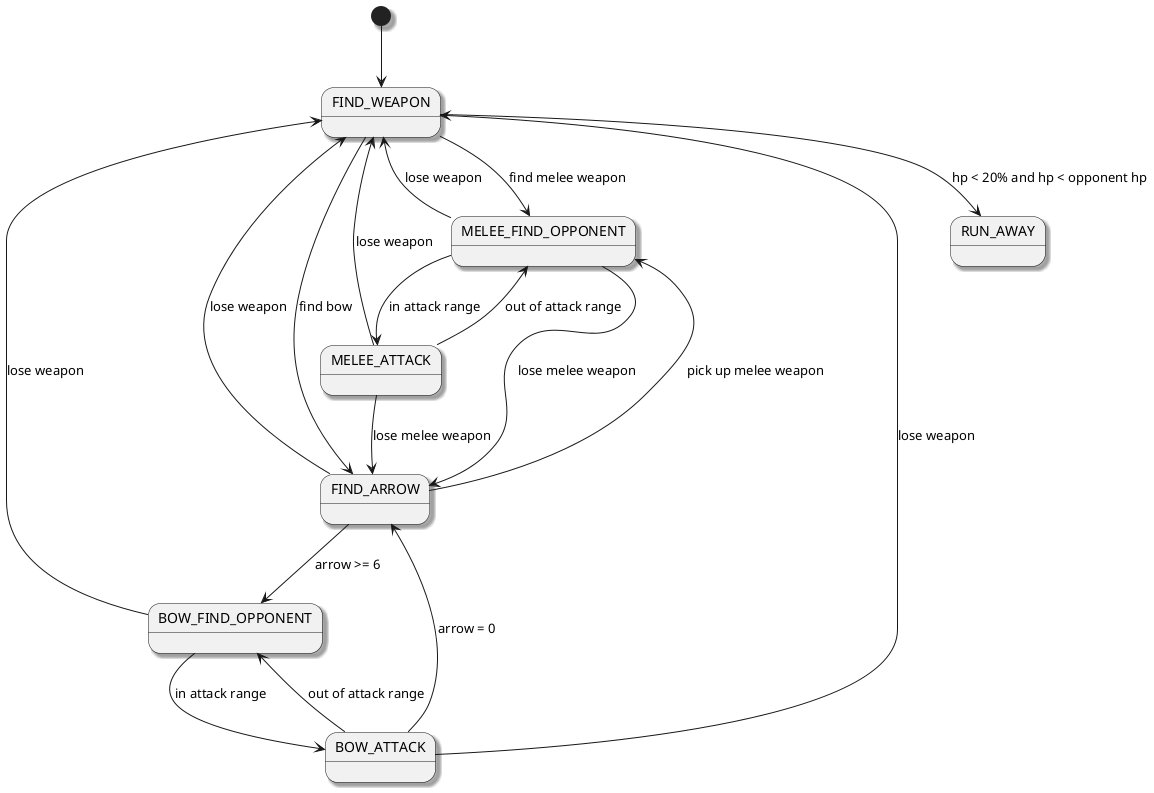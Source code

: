 @startuml

skinparam shadowing true

[*] --> FIND_WEAPON

FIND_WEAPON --> MELEE_FIND_OPPONENT : find melee weapon
FIND_WEAPON --> FIND_ARROW : find bow

FIND_ARROW --> BOW_FIND_OPPONENT : arrow >= 6
FIND_ARROW --> MELEE_FIND_OPPONENT : pick up melee weapon

MELEE_FIND_OPPONENT --> MELEE_ATTACK : in attack range
BOW_FIND_OPPONENT --> BOW_ATTACK : in attack range

BOW_ATTACK --> FIND_ARROW : arrow = 0

MELEE_ATTACK --> MELEE_FIND_OPPONENT : out of attack range
BOW_ATTACK --> BOW_FIND_OPPONENT : out of attack range

MELEE_FIND_OPPONENT --> FIND_ARROW : lose melee weapon
MELEE_ATTACK --> FIND_ARROW : lose melee weapon

FIND_ARROW --> FIND_WEAPON : lose weapon
MELEE_FIND_OPPONENT --> FIND_WEAPON : lose weapon
BOW_FIND_OPPONENT --> FIND_WEAPON : lose weapon
MELEE_ATTACK --> FIND_WEAPON : lose weapon
BOW_ATTACK --> FIND_WEAPON : lose weapon

FIND_WEAPON --> RUN_AWAY : hp < 20% and hp < opponent hp

@enduml
